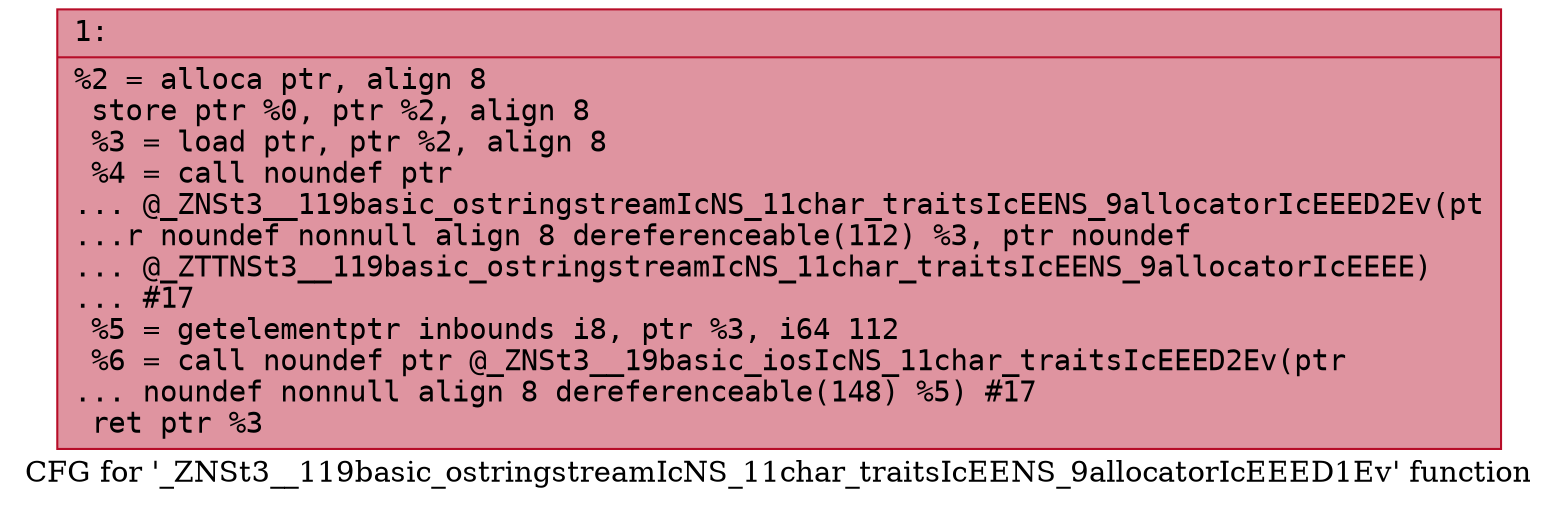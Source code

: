 digraph "CFG for '_ZNSt3__119basic_ostringstreamIcNS_11char_traitsIcEENS_9allocatorIcEEED1Ev' function" {
	label="CFG for '_ZNSt3__119basic_ostringstreamIcNS_11char_traitsIcEENS_9allocatorIcEEED1Ev' function";

	Node0x60000062e620 [shape=record,color="#b70d28ff", style=filled, fillcolor="#b70d2870" fontname="Courier",label="{1:\l|  %2 = alloca ptr, align 8\l  store ptr %0, ptr %2, align 8\l  %3 = load ptr, ptr %2, align 8\l  %4 = call noundef ptr\l... @_ZNSt3__119basic_ostringstreamIcNS_11char_traitsIcEENS_9allocatorIcEEED2Ev(pt\l...r noundef nonnull align 8 dereferenceable(112) %3, ptr noundef\l... @_ZTTNSt3__119basic_ostringstreamIcNS_11char_traitsIcEENS_9allocatorIcEEEE)\l... #17\l  %5 = getelementptr inbounds i8, ptr %3, i64 112\l  %6 = call noundef ptr @_ZNSt3__19basic_iosIcNS_11char_traitsIcEEED2Ev(ptr\l... noundef nonnull align 8 dereferenceable(148) %5) #17\l  ret ptr %3\l}"];
}
